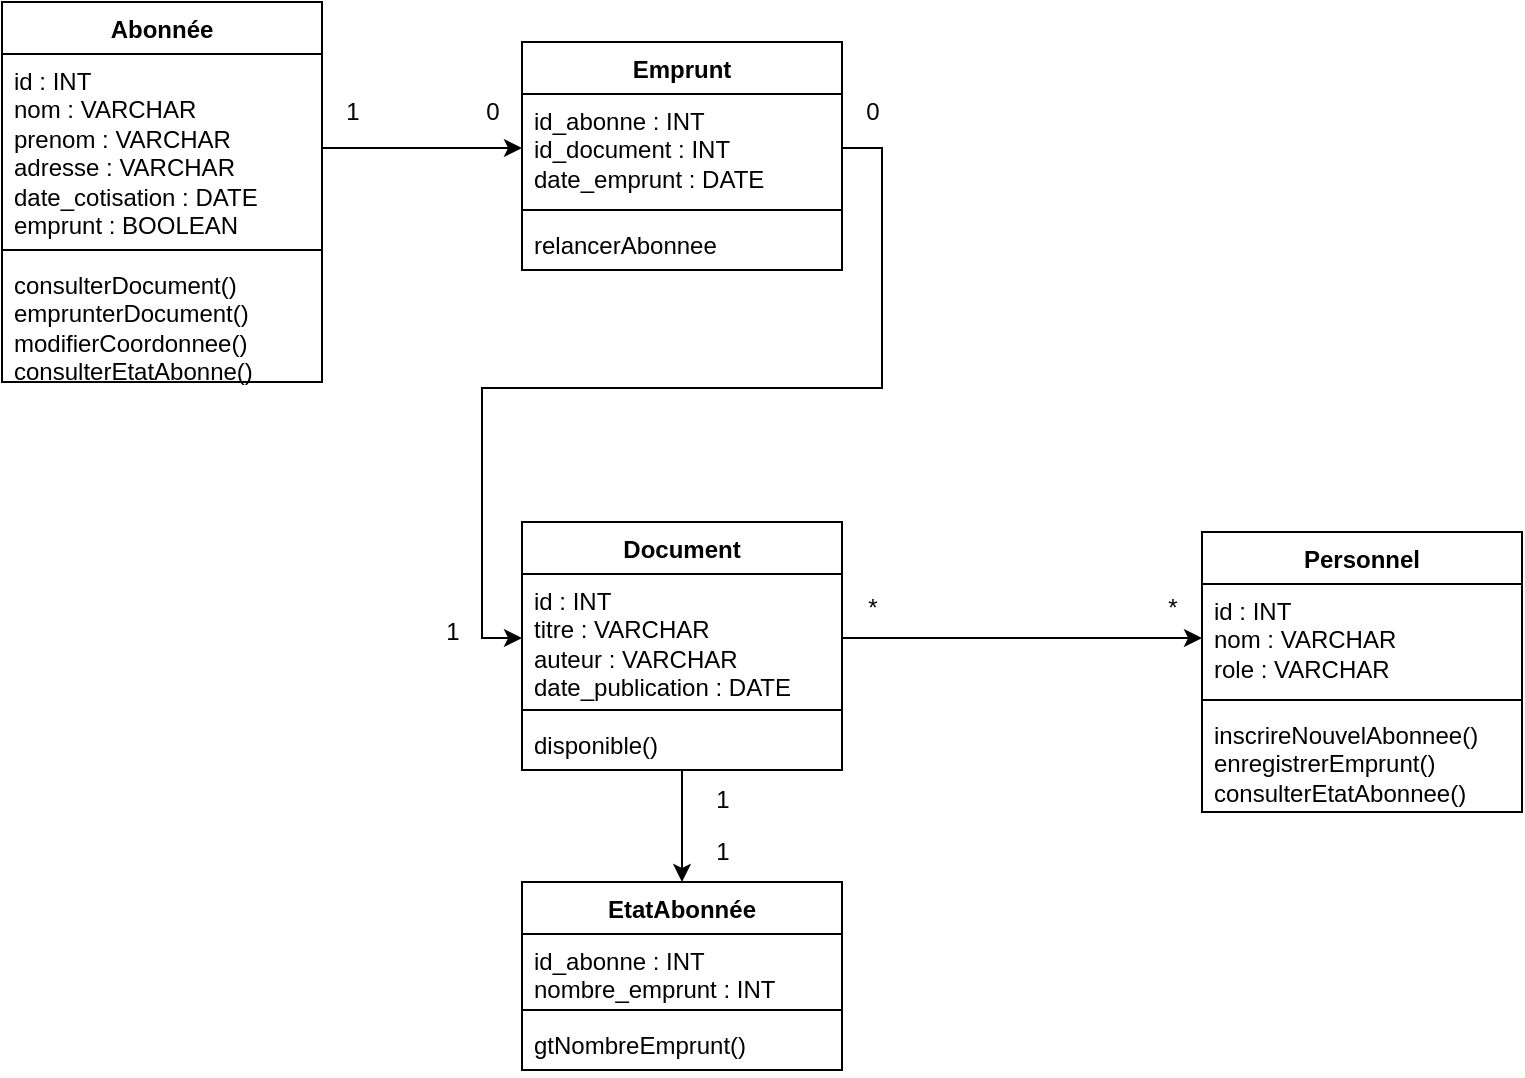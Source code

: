 <mxfile version="24.4.13" type="device">
  <diagram name="Page-1" id="3Ow3zRcLLGwpjQ1MBgYf">
    <mxGraphModel dx="1434" dy="725" grid="1" gridSize="10" guides="1" tooltips="1" connect="1" arrows="1" fold="1" page="1" pageScale="1" pageWidth="120" pageHeight="120" background="none" math="0" shadow="0">
      <root>
        <mxCell id="0" />
        <mxCell id="1" parent="0" />
        <mxCell id="OXI0wuZsWgz1wR4oqhxJ-1" value="Abonnée" style="swimlane;fontStyle=1;align=center;verticalAlign=top;childLayout=stackLayout;horizontal=1;startSize=26;horizontalStack=0;resizeParent=1;resizeParentMax=0;resizeLast=0;collapsible=1;marginBottom=0;whiteSpace=wrap;html=1;" vertex="1" parent="1">
          <mxGeometry x="40" y="30" width="160" height="190" as="geometry" />
        </mxCell>
        <mxCell id="OXI0wuZsWgz1wR4oqhxJ-2" value="&lt;div&gt;id : INT&lt;br&gt;&lt;/div&gt;&lt;div&gt;nom : VARCHAR&lt;br&gt;&lt;/div&gt;&lt;div&gt;prenom : VARCHAR&lt;br&gt;&lt;/div&gt;&lt;div&gt;adresse : VARCHAR&lt;br&gt;&lt;/div&gt;&lt;div&gt;date_cotisation : DATE&lt;br&gt;&lt;/div&gt;&lt;div&gt;emprunt : BOOLEAN&lt;br&gt;&lt;/div&gt;" style="text;strokeColor=none;fillColor=none;align=left;verticalAlign=top;spacingLeft=4;spacingRight=4;overflow=hidden;rotatable=0;points=[[0,0.5],[1,0.5]];portConstraint=eastwest;whiteSpace=wrap;html=1;" vertex="1" parent="OXI0wuZsWgz1wR4oqhxJ-1">
          <mxGeometry y="26" width="160" height="94" as="geometry" />
        </mxCell>
        <mxCell id="OXI0wuZsWgz1wR4oqhxJ-3" value="" style="line;strokeWidth=1;fillColor=none;align=left;verticalAlign=middle;spacingTop=-1;spacingLeft=3;spacingRight=3;rotatable=0;labelPosition=right;points=[];portConstraint=eastwest;strokeColor=inherit;" vertex="1" parent="OXI0wuZsWgz1wR4oqhxJ-1">
          <mxGeometry y="120" width="160" height="8" as="geometry" />
        </mxCell>
        <mxCell id="OXI0wuZsWgz1wR4oqhxJ-4" value="&lt;div&gt;consulterDocument()&lt;/div&gt;&lt;div&gt;emprunterDocument()&lt;/div&gt;&lt;div&gt;modifierCoordonnee()&lt;/div&gt;&lt;div&gt;consulterEtatAbonne()&lt;br&gt;&lt;/div&gt;" style="text;strokeColor=none;fillColor=none;align=left;verticalAlign=top;spacingLeft=4;spacingRight=4;overflow=hidden;rotatable=0;points=[[0,0.5],[1,0.5]];portConstraint=eastwest;whiteSpace=wrap;html=1;" vertex="1" parent="OXI0wuZsWgz1wR4oqhxJ-1">
          <mxGeometry y="128" width="160" height="62" as="geometry" />
        </mxCell>
        <mxCell id="OXI0wuZsWgz1wR4oqhxJ-5" value="Emprunt" style="swimlane;fontStyle=1;align=center;verticalAlign=top;childLayout=stackLayout;horizontal=1;startSize=26;horizontalStack=0;resizeParent=1;resizeParentMax=0;resizeLast=0;collapsible=1;marginBottom=0;whiteSpace=wrap;html=1;" vertex="1" parent="1">
          <mxGeometry x="300" y="50" width="160" height="114" as="geometry" />
        </mxCell>
        <mxCell id="OXI0wuZsWgz1wR4oqhxJ-6" value="&lt;div&gt;id_abonne : INT&lt;br&gt;&lt;/div&gt;&lt;div&gt;id_document : INT&lt;br&gt;&lt;/div&gt;&lt;div&gt;date_emprunt : DATE&lt;br&gt;&lt;/div&gt;" style="text;strokeColor=none;fillColor=none;align=left;verticalAlign=top;spacingLeft=4;spacingRight=4;overflow=hidden;rotatable=0;points=[[0,0.5],[1,0.5]];portConstraint=eastwest;whiteSpace=wrap;html=1;" vertex="1" parent="OXI0wuZsWgz1wR4oqhxJ-5">
          <mxGeometry y="26" width="160" height="54" as="geometry" />
        </mxCell>
        <mxCell id="OXI0wuZsWgz1wR4oqhxJ-7" value="" style="line;strokeWidth=1;fillColor=none;align=left;verticalAlign=middle;spacingTop=-1;spacingLeft=3;spacingRight=3;rotatable=0;labelPosition=right;points=[];portConstraint=eastwest;strokeColor=inherit;" vertex="1" parent="OXI0wuZsWgz1wR4oqhxJ-5">
          <mxGeometry y="80" width="160" height="8" as="geometry" />
        </mxCell>
        <mxCell id="OXI0wuZsWgz1wR4oqhxJ-8" value="relancerAbonnee" style="text;strokeColor=none;fillColor=none;align=left;verticalAlign=top;spacingLeft=4;spacingRight=4;overflow=hidden;rotatable=0;points=[[0,0.5],[1,0.5]];portConstraint=eastwest;whiteSpace=wrap;html=1;" vertex="1" parent="OXI0wuZsWgz1wR4oqhxJ-5">
          <mxGeometry y="88" width="160" height="26" as="geometry" />
        </mxCell>
        <mxCell id="OXI0wuZsWgz1wR4oqhxJ-9" value="Personnel" style="swimlane;fontStyle=1;align=center;verticalAlign=top;childLayout=stackLayout;horizontal=1;startSize=26;horizontalStack=0;resizeParent=1;resizeParentMax=0;resizeLast=0;collapsible=1;marginBottom=0;whiteSpace=wrap;html=1;" vertex="1" parent="1">
          <mxGeometry x="640" y="295" width="160" height="140" as="geometry" />
        </mxCell>
        <mxCell id="OXI0wuZsWgz1wR4oqhxJ-10" value="&lt;div&gt;id : INT&lt;br&gt;&lt;/div&gt;&lt;div&gt;nom : VARCHAR&lt;br&gt;&lt;/div&gt;&lt;div&gt;role : VARCHAR&lt;br&gt;&lt;/div&gt;" style="text;strokeColor=none;fillColor=none;align=left;verticalAlign=top;spacingLeft=4;spacingRight=4;overflow=hidden;rotatable=0;points=[[0,0.5],[1,0.5]];portConstraint=eastwest;whiteSpace=wrap;html=1;" vertex="1" parent="OXI0wuZsWgz1wR4oqhxJ-9">
          <mxGeometry y="26" width="160" height="54" as="geometry" />
        </mxCell>
        <mxCell id="OXI0wuZsWgz1wR4oqhxJ-11" value="" style="line;strokeWidth=1;fillColor=none;align=left;verticalAlign=middle;spacingTop=-1;spacingLeft=3;spacingRight=3;rotatable=0;labelPosition=right;points=[];portConstraint=eastwest;strokeColor=inherit;" vertex="1" parent="OXI0wuZsWgz1wR4oqhxJ-9">
          <mxGeometry y="80" width="160" height="8" as="geometry" />
        </mxCell>
        <mxCell id="OXI0wuZsWgz1wR4oqhxJ-12" value="&lt;div&gt;inscrireNouvelAbonnee()&lt;/div&gt;&lt;div&gt;enregistrerEmprunt()&lt;br&gt;&lt;/div&gt;consulterEtatAbonnee()" style="text;strokeColor=none;fillColor=none;align=left;verticalAlign=top;spacingLeft=4;spacingRight=4;overflow=hidden;rotatable=0;points=[[0,0.5],[1,0.5]];portConstraint=eastwest;whiteSpace=wrap;html=1;" vertex="1" parent="OXI0wuZsWgz1wR4oqhxJ-9">
          <mxGeometry y="88" width="160" height="52" as="geometry" />
        </mxCell>
        <mxCell id="OXI0wuZsWgz1wR4oqhxJ-25" style="edgeStyle=orthogonalEdgeStyle;rounded=0;orthogonalLoop=1;jettySize=auto;html=1;exitX=0.5;exitY=1;exitDx=0;exitDy=0;entryX=0.5;entryY=0;entryDx=0;entryDy=0;" edge="1" parent="1" source="OXI0wuZsWgz1wR4oqhxJ-13" target="OXI0wuZsWgz1wR4oqhxJ-17">
          <mxGeometry relative="1" as="geometry" />
        </mxCell>
        <mxCell id="OXI0wuZsWgz1wR4oqhxJ-13" value="Document" style="swimlane;fontStyle=1;align=center;verticalAlign=top;childLayout=stackLayout;horizontal=1;startSize=26;horizontalStack=0;resizeParent=1;resizeParentMax=0;resizeLast=0;collapsible=1;marginBottom=0;whiteSpace=wrap;html=1;" vertex="1" parent="1">
          <mxGeometry x="300" y="290" width="160" height="124" as="geometry" />
        </mxCell>
        <mxCell id="OXI0wuZsWgz1wR4oqhxJ-14" value="&lt;div&gt;id : INT&lt;br&gt;&lt;/div&gt;&lt;div&gt;titre : VARCHAR&lt;br&gt;&lt;/div&gt;&lt;div&gt;auteur : VARCHAR&lt;br&gt;&lt;/div&gt;&lt;div&gt;date_publication : DATE&lt;br&gt;&lt;/div&gt;" style="text;strokeColor=none;fillColor=none;align=left;verticalAlign=top;spacingLeft=4;spacingRight=4;overflow=hidden;rotatable=0;points=[[0,0.5],[1,0.5]];portConstraint=eastwest;whiteSpace=wrap;html=1;" vertex="1" parent="OXI0wuZsWgz1wR4oqhxJ-13">
          <mxGeometry y="26" width="160" height="64" as="geometry" />
        </mxCell>
        <mxCell id="OXI0wuZsWgz1wR4oqhxJ-15" value="" style="line;strokeWidth=1;fillColor=none;align=left;verticalAlign=middle;spacingTop=-1;spacingLeft=3;spacingRight=3;rotatable=0;labelPosition=right;points=[];portConstraint=eastwest;strokeColor=inherit;" vertex="1" parent="OXI0wuZsWgz1wR4oqhxJ-13">
          <mxGeometry y="90" width="160" height="8" as="geometry" />
        </mxCell>
        <mxCell id="OXI0wuZsWgz1wR4oqhxJ-16" value="disponible()" style="text;strokeColor=none;fillColor=none;align=left;verticalAlign=top;spacingLeft=4;spacingRight=4;overflow=hidden;rotatable=0;points=[[0,0.5],[1,0.5]];portConstraint=eastwest;whiteSpace=wrap;html=1;" vertex="1" parent="OXI0wuZsWgz1wR4oqhxJ-13">
          <mxGeometry y="98" width="160" height="26" as="geometry" />
        </mxCell>
        <mxCell id="OXI0wuZsWgz1wR4oqhxJ-17" value="EtatAbonnée" style="swimlane;fontStyle=1;align=center;verticalAlign=top;childLayout=stackLayout;horizontal=1;startSize=26;horizontalStack=0;resizeParent=1;resizeParentMax=0;resizeLast=0;collapsible=1;marginBottom=0;whiteSpace=wrap;html=1;" vertex="1" parent="1">
          <mxGeometry x="300" y="470" width="160" height="94" as="geometry" />
        </mxCell>
        <mxCell id="OXI0wuZsWgz1wR4oqhxJ-18" value="&lt;div&gt;id_abonne : INT&lt;br&gt;&lt;/div&gt;&lt;div&gt;nombre_emprunt : INT&lt;br&gt;&lt;/div&gt;" style="text;strokeColor=none;fillColor=none;align=left;verticalAlign=top;spacingLeft=4;spacingRight=4;overflow=hidden;rotatable=0;points=[[0,0.5],[1,0.5]];portConstraint=eastwest;whiteSpace=wrap;html=1;" vertex="1" parent="OXI0wuZsWgz1wR4oqhxJ-17">
          <mxGeometry y="26" width="160" height="34" as="geometry" />
        </mxCell>
        <mxCell id="OXI0wuZsWgz1wR4oqhxJ-19" value="" style="line;strokeWidth=1;fillColor=none;align=left;verticalAlign=middle;spacingTop=-1;spacingLeft=3;spacingRight=3;rotatable=0;labelPosition=right;points=[];portConstraint=eastwest;strokeColor=inherit;" vertex="1" parent="OXI0wuZsWgz1wR4oqhxJ-17">
          <mxGeometry y="60" width="160" height="8" as="geometry" />
        </mxCell>
        <mxCell id="OXI0wuZsWgz1wR4oqhxJ-20" value="gtNombreEmprunt()" style="text;strokeColor=none;fillColor=none;align=left;verticalAlign=top;spacingLeft=4;spacingRight=4;overflow=hidden;rotatable=0;points=[[0,0.5],[1,0.5]];portConstraint=eastwest;whiteSpace=wrap;html=1;" vertex="1" parent="OXI0wuZsWgz1wR4oqhxJ-17">
          <mxGeometry y="68" width="160" height="26" as="geometry" />
        </mxCell>
        <mxCell id="OXI0wuZsWgz1wR4oqhxJ-21" style="edgeStyle=orthogonalEdgeStyle;rounded=0;orthogonalLoop=1;jettySize=auto;html=1;exitX=1;exitY=0.5;exitDx=0;exitDy=0;entryX=0;entryY=0.5;entryDx=0;entryDy=0;" edge="1" parent="1" source="OXI0wuZsWgz1wR4oqhxJ-2" target="OXI0wuZsWgz1wR4oqhxJ-6">
          <mxGeometry relative="1" as="geometry" />
        </mxCell>
        <mxCell id="OXI0wuZsWgz1wR4oqhxJ-22" style="edgeStyle=orthogonalEdgeStyle;rounded=0;orthogonalLoop=1;jettySize=auto;html=1;exitX=1;exitY=0.5;exitDx=0;exitDy=0;entryX=0;entryY=0.5;entryDx=0;entryDy=0;" edge="1" parent="1" source="OXI0wuZsWgz1wR4oqhxJ-6" target="OXI0wuZsWgz1wR4oqhxJ-14">
          <mxGeometry relative="1" as="geometry" />
        </mxCell>
        <mxCell id="OXI0wuZsWgz1wR4oqhxJ-24" style="edgeStyle=orthogonalEdgeStyle;rounded=0;orthogonalLoop=1;jettySize=auto;html=1;exitX=1;exitY=0.5;exitDx=0;exitDy=0;entryX=0;entryY=0.5;entryDx=0;entryDy=0;" edge="1" parent="1" source="OXI0wuZsWgz1wR4oqhxJ-14" target="OXI0wuZsWgz1wR4oqhxJ-10">
          <mxGeometry relative="1" as="geometry" />
        </mxCell>
        <mxCell id="OXI0wuZsWgz1wR4oqhxJ-26" value="&lt;div&gt;1&lt;/div&gt;" style="text;html=1;align=center;verticalAlign=middle;resizable=0;points=[];autosize=1;strokeColor=none;fillColor=none;" vertex="1" parent="1">
          <mxGeometry x="200" y="70" width="30" height="30" as="geometry" />
        </mxCell>
        <mxCell id="OXI0wuZsWgz1wR4oqhxJ-27" value="0" style="text;html=1;align=center;verticalAlign=middle;resizable=0;points=[];autosize=1;strokeColor=none;fillColor=none;" vertex="1" parent="1">
          <mxGeometry x="270" y="70" width="30" height="30" as="geometry" />
        </mxCell>
        <mxCell id="OXI0wuZsWgz1wR4oqhxJ-28" value="0" style="text;html=1;align=center;verticalAlign=middle;resizable=0;points=[];autosize=1;strokeColor=none;fillColor=none;" vertex="1" parent="1">
          <mxGeometry x="460" y="70" width="30" height="30" as="geometry" />
        </mxCell>
        <mxCell id="OXI0wuZsWgz1wR4oqhxJ-29" value="1" style="text;html=1;align=center;verticalAlign=middle;resizable=0;points=[];autosize=1;strokeColor=none;fillColor=none;" vertex="1" parent="1">
          <mxGeometry x="250" y="330" width="30" height="30" as="geometry" />
        </mxCell>
        <mxCell id="OXI0wuZsWgz1wR4oqhxJ-30" value="*" style="text;html=1;align=center;verticalAlign=middle;resizable=0;points=[];autosize=1;strokeColor=none;fillColor=none;" vertex="1" parent="1">
          <mxGeometry x="610" y="318" width="30" height="30" as="geometry" />
        </mxCell>
        <mxCell id="OXI0wuZsWgz1wR4oqhxJ-31" value="*" style="text;html=1;align=center;verticalAlign=middle;resizable=0;points=[];autosize=1;strokeColor=none;fillColor=none;" vertex="1" parent="1">
          <mxGeometry x="460" y="318" width="30" height="30" as="geometry" />
        </mxCell>
        <mxCell id="OXI0wuZsWgz1wR4oqhxJ-32" value="1" style="text;html=1;align=center;verticalAlign=middle;resizable=0;points=[];autosize=1;strokeColor=none;fillColor=none;" vertex="1" parent="1">
          <mxGeometry x="385" y="440" width="30" height="30" as="geometry" />
        </mxCell>
        <mxCell id="OXI0wuZsWgz1wR4oqhxJ-33" value="1" style="text;html=1;align=center;verticalAlign=middle;resizable=0;points=[];autosize=1;strokeColor=none;fillColor=none;" vertex="1" parent="1">
          <mxGeometry x="385" y="414" width="30" height="30" as="geometry" />
        </mxCell>
      </root>
    </mxGraphModel>
  </diagram>
</mxfile>
